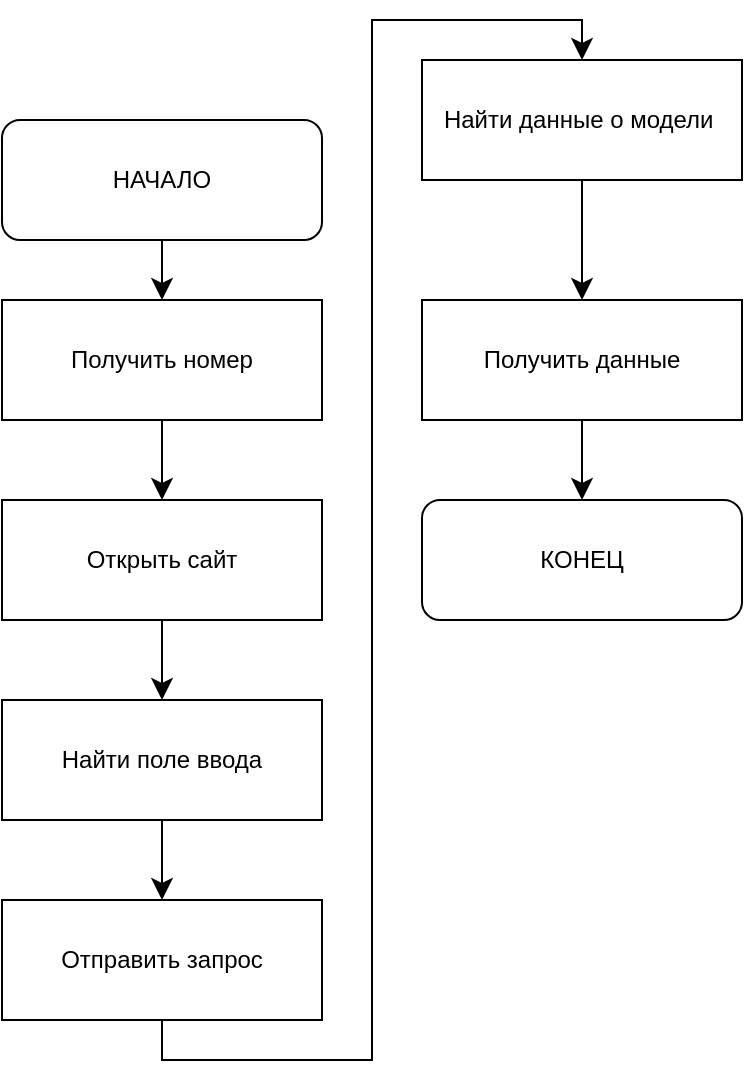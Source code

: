 <mxfile version="24.5.4" type="device">
  <diagram name="Страница — 1" id="bWHywCXaXaAxPZdSSDz7">
    <mxGraphModel dx="1216" dy="696" grid="1" gridSize="10" guides="1" tooltips="1" connect="1" arrows="1" fold="1" page="1" pageScale="1" pageWidth="827" pageHeight="1169" math="0" shadow="0">
      <root>
        <mxCell id="0" />
        <mxCell id="1" parent="0" />
        <mxCell id="TZSjdZgy6kPpEdIloy_d-3" style="edgeStyle=none;curved=1;rounded=0;orthogonalLoop=1;jettySize=auto;html=1;exitX=0.5;exitY=1;exitDx=0;exitDy=0;entryX=0.5;entryY=0;entryDx=0;entryDy=0;fontSize=12;startSize=8;endSize=8;" parent="1" source="UPfc0yu6couf6mDaqN8h-1" target="TZSjdZgy6kPpEdIloy_d-2" edge="1">
          <mxGeometry relative="1" as="geometry">
            <mxPoint x="140" y="160" as="sourcePoint" />
          </mxGeometry>
        </mxCell>
        <mxCell id="TZSjdZgy6kPpEdIloy_d-5" style="edgeStyle=none;curved=1;rounded=0;orthogonalLoop=1;jettySize=auto;html=1;exitX=0.5;exitY=1;exitDx=0;exitDy=0;entryX=0.5;entryY=0;entryDx=0;entryDy=0;fontSize=12;startSize=8;endSize=8;" parent="1" source="TZSjdZgy6kPpEdIloy_d-2" target="TZSjdZgy6kPpEdIloy_d-4" edge="1">
          <mxGeometry relative="1" as="geometry" />
        </mxCell>
        <mxCell id="TZSjdZgy6kPpEdIloy_d-2" value="Получить номер" style="rounded=0;whiteSpace=wrap;html=1;" parent="1" vertex="1">
          <mxGeometry x="40" y="200" width="160" height="60" as="geometry" />
        </mxCell>
        <mxCell id="TZSjdZgy6kPpEdIloy_d-7" style="edgeStyle=none;curved=1;rounded=0;orthogonalLoop=1;jettySize=auto;html=1;exitX=0.5;exitY=1;exitDx=0;exitDy=0;fontSize=12;startSize=8;endSize=8;entryX=0.5;entryY=0;entryDx=0;entryDy=0;" parent="1" source="TZSjdZgy6kPpEdIloy_d-4" target="TZSjdZgy6kPpEdIloy_d-6" edge="1">
          <mxGeometry relative="1" as="geometry">
            <mxPoint x="139.579" y="390" as="targetPoint" />
          </mxGeometry>
        </mxCell>
        <mxCell id="TZSjdZgy6kPpEdIloy_d-4" value="Открыть сайт" style="rounded=0;whiteSpace=wrap;html=1;" parent="1" vertex="1">
          <mxGeometry x="40" y="300" width="160" height="60" as="geometry" />
        </mxCell>
        <mxCell id="TZSjdZgy6kPpEdIloy_d-9" style="edgeStyle=none;curved=1;rounded=0;orthogonalLoop=1;jettySize=auto;html=1;exitX=0.5;exitY=1;exitDx=0;exitDy=0;entryX=0.5;entryY=0;entryDx=0;entryDy=0;fontSize=12;startSize=8;endSize=8;" parent="1" source="TZSjdZgy6kPpEdIloy_d-6" target="TZSjdZgy6kPpEdIloy_d-8" edge="1">
          <mxGeometry relative="1" as="geometry" />
        </mxCell>
        <mxCell id="TZSjdZgy6kPpEdIloy_d-6" value="Найти поле ввода" style="rounded=0;whiteSpace=wrap;html=1;" parent="1" vertex="1">
          <mxGeometry x="40" y="400" width="160" height="60" as="geometry" />
        </mxCell>
        <mxCell id="TZSjdZgy6kPpEdIloy_d-11" style="edgeStyle=orthogonalEdgeStyle;rounded=0;orthogonalLoop=1;jettySize=auto;html=1;exitX=0.5;exitY=1;exitDx=0;exitDy=0;entryX=0.5;entryY=0;entryDx=0;entryDy=0;fontSize=12;startSize=8;endSize=8;" parent="1" source="TZSjdZgy6kPpEdIloy_d-8" target="TZSjdZgy6kPpEdIloy_d-10" edge="1">
          <mxGeometry relative="1" as="geometry" />
        </mxCell>
        <mxCell id="TZSjdZgy6kPpEdIloy_d-8" value="Отправить запрос" style="rounded=0;whiteSpace=wrap;html=1;" parent="1" vertex="1">
          <mxGeometry x="40" y="500" width="160" height="60" as="geometry" />
        </mxCell>
        <mxCell id="TZSjdZgy6kPpEdIloy_d-13" style="edgeStyle=none;curved=1;rounded=0;orthogonalLoop=1;jettySize=auto;html=1;exitX=0.5;exitY=1;exitDx=0;exitDy=0;entryX=0.5;entryY=0;entryDx=0;entryDy=0;fontSize=12;startSize=8;endSize=8;" parent="1" source="TZSjdZgy6kPpEdIloy_d-10" target="TZSjdZgy6kPpEdIloy_d-12" edge="1">
          <mxGeometry relative="1" as="geometry" />
        </mxCell>
        <mxCell id="TZSjdZgy6kPpEdIloy_d-10" value="Найти данные о модели&amp;nbsp;" style="rounded=0;whiteSpace=wrap;html=1;" parent="1" vertex="1">
          <mxGeometry x="250" y="80" width="160" height="60" as="geometry" />
        </mxCell>
        <mxCell id="TZSjdZgy6kPpEdIloy_d-15" style="edgeStyle=none;curved=1;rounded=0;orthogonalLoop=1;jettySize=auto;html=1;exitX=0.5;exitY=1;exitDx=0;exitDy=0;fontSize=12;startSize=8;endSize=8;" parent="1" source="TZSjdZgy6kPpEdIloy_d-12" edge="1">
          <mxGeometry relative="1" as="geometry">
            <mxPoint x="330" y="300" as="targetPoint" />
          </mxGeometry>
        </mxCell>
        <mxCell id="TZSjdZgy6kPpEdIloy_d-12" value="Получить данные" style="rounded=0;whiteSpace=wrap;html=1;" parent="1" vertex="1">
          <mxGeometry x="250" y="200" width="160" height="60" as="geometry" />
        </mxCell>
        <mxCell id="UPfc0yu6couf6mDaqN8h-1" value="НАЧАЛО" style="rounded=1;whiteSpace=wrap;html=1;" vertex="1" parent="1">
          <mxGeometry x="40" y="110" width="160" height="60" as="geometry" />
        </mxCell>
        <mxCell id="UPfc0yu6couf6mDaqN8h-2" value="КОНЕЦ" style="rounded=1;whiteSpace=wrap;html=1;" vertex="1" parent="1">
          <mxGeometry x="250" y="300" width="160" height="60" as="geometry" />
        </mxCell>
      </root>
    </mxGraphModel>
  </diagram>
</mxfile>
